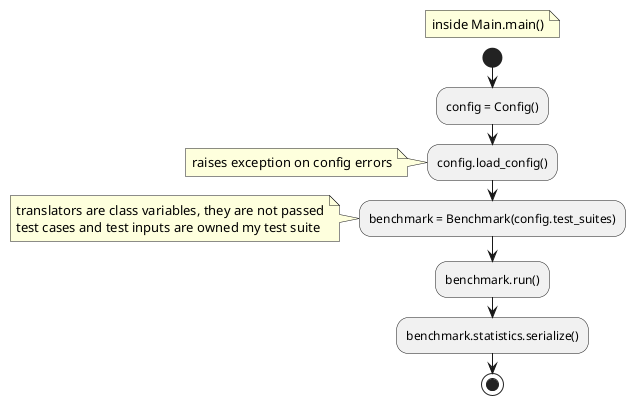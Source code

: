 @startuml
floating note: inside Main.main()
start

:config = Config();
:config.load_config();
note: raises exception on config errors
:benchmark = Benchmark(config.test_suites);
note: translators are class variables, they are not passed\ntest cases and test inputs are owned my test suite
:benchmark.run();
:benchmark.statistics.serialize();

stop

@enduml
